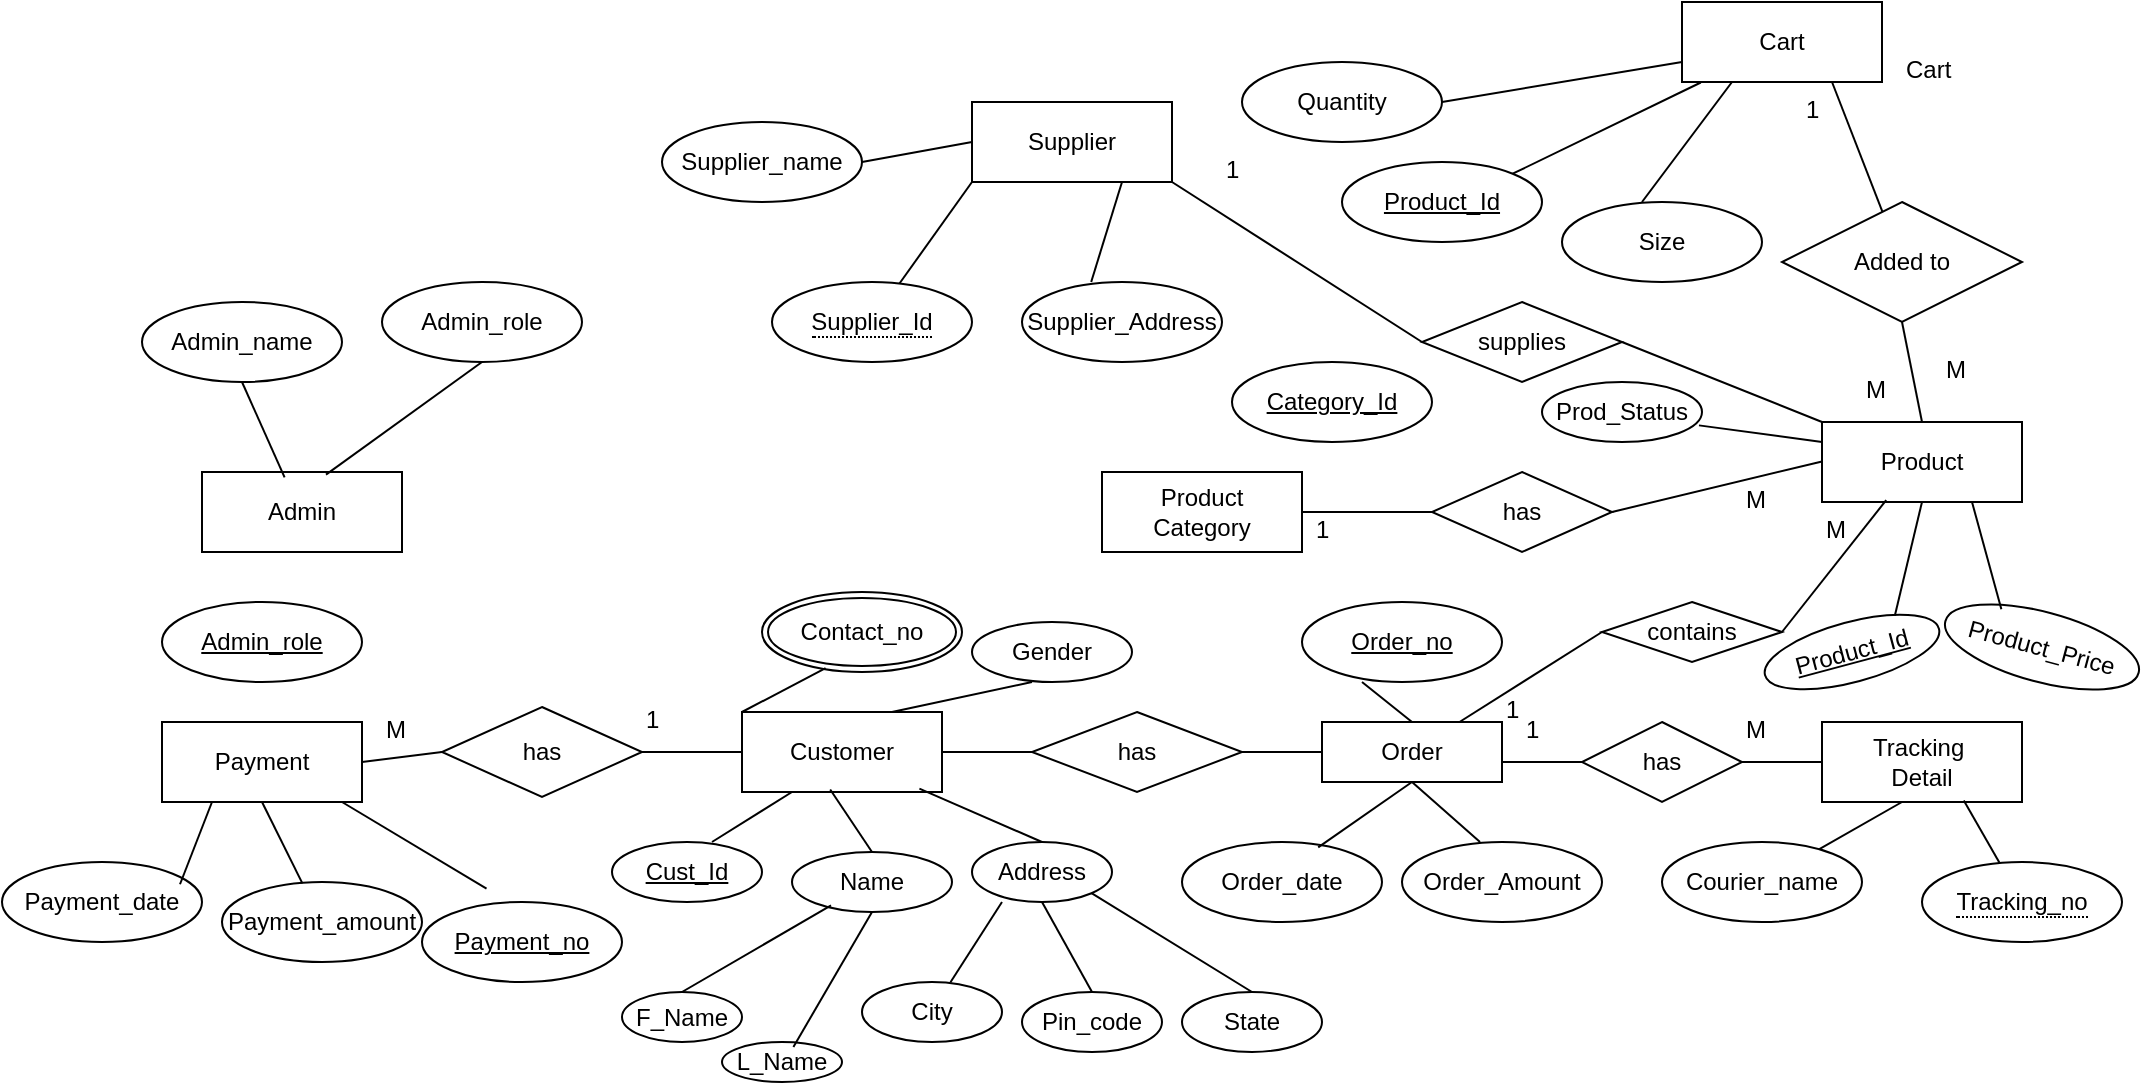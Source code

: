 <mxfile version="27.0.5">
  <diagram name="Page-1" id="hpA-FdxMp2U5agoBRCcL">
    <mxGraphModel dx="1636" dy="443" grid="1" gridSize="10" guides="1" tooltips="1" connect="1" arrows="1" fold="1" page="1" pageScale="1" pageWidth="850" pageHeight="1100" math="0" shadow="0">
      <root>
        <mxCell id="0" />
        <mxCell id="1" parent="0" />
        <mxCell id="492UR5n4Qzq-3vBuhwkM-1" value="Cart" style="whiteSpace=wrap;html=1;align=center;" parent="1" vertex="1">
          <mxGeometry x="730" y="40" width="100" height="40" as="geometry" />
        </mxCell>
        <mxCell id="492UR5n4Qzq-3vBuhwkM-2" value="Quantity" style="ellipse;whiteSpace=wrap;html=1;align=center;" parent="1" vertex="1">
          <mxGeometry x="510" y="70" width="100" height="40" as="geometry" />
        </mxCell>
        <mxCell id="492UR5n4Qzq-3vBuhwkM-4" value="Size" style="ellipse;whiteSpace=wrap;html=1;align=center;" parent="1" vertex="1">
          <mxGeometry x="670" y="140" width="100" height="40" as="geometry" />
        </mxCell>
        <mxCell id="492UR5n4Qzq-3vBuhwkM-6" value="" style="endArrow=none;html=1;rounded=0;exitX=1;exitY=0.5;exitDx=0;exitDy=0;entryX=0;entryY=0.75;entryDx=0;entryDy=0;" parent="1" source="492UR5n4Qzq-3vBuhwkM-2" target="492UR5n4Qzq-3vBuhwkM-1" edge="1">
          <mxGeometry relative="1" as="geometry">
            <mxPoint x="580" y="100" as="sourcePoint" />
            <mxPoint x="740" y="100" as="targetPoint" />
          </mxGeometry>
        </mxCell>
        <mxCell id="492UR5n4Qzq-3vBuhwkM-7" value="" style="endArrow=none;html=1;rounded=0;entryX=0.25;entryY=1;entryDx=0;entryDy=0;" parent="1" target="492UR5n4Qzq-3vBuhwkM-1" edge="1">
          <mxGeometry relative="1" as="geometry">
            <mxPoint x="710" y="140" as="sourcePoint" />
            <mxPoint x="740" y="100" as="targetPoint" />
          </mxGeometry>
        </mxCell>
        <mxCell id="492UR5n4Qzq-3vBuhwkM-8" value="" style="endArrow=none;html=1;rounded=0;entryX=0.094;entryY=1.006;entryDx=0;entryDy=0;entryPerimeter=0;exitX=1;exitY=0;exitDx=0;exitDy=0;" parent="1" source="492UR5n4Qzq-3vBuhwkM-14" target="492UR5n4Qzq-3vBuhwkM-1" edge="1">
          <mxGeometry relative="1" as="geometry">
            <mxPoint x="651.235" y="124.383" as="sourcePoint" />
            <mxPoint x="740" y="100" as="targetPoint" />
          </mxGeometry>
        </mxCell>
        <mxCell id="492UR5n4Qzq-3vBuhwkM-9" value="Added to" style="shape=rhombus;perimeter=rhombusPerimeter;whiteSpace=wrap;html=1;align=center;" parent="1" vertex="1">
          <mxGeometry x="780" y="140" width="120" height="60" as="geometry" />
        </mxCell>
        <mxCell id="492UR5n4Qzq-3vBuhwkM-10" value="Cart" style="text;whiteSpace=wrap;html=1;" parent="1" vertex="1">
          <mxGeometry x="840" y="60" width="60" height="40" as="geometry" />
        </mxCell>
        <mxCell id="492UR5n4Qzq-3vBuhwkM-11" value="" style="endArrow=none;html=1;rounded=0;entryX=0.75;entryY=1;entryDx=0;entryDy=0;" parent="1" source="492UR5n4Qzq-3vBuhwkM-9" target="492UR5n4Qzq-3vBuhwkM-1" edge="1">
          <mxGeometry relative="1" as="geometry">
            <mxPoint x="830" y="130" as="sourcePoint" />
            <mxPoint x="820" y="99.43" as="targetPoint" />
          </mxGeometry>
        </mxCell>
        <mxCell id="492UR5n4Qzq-3vBuhwkM-14" value="Product_Id" style="ellipse;whiteSpace=wrap;html=1;align=center;fontStyle=4;" parent="1" vertex="1">
          <mxGeometry x="560" y="120" width="100" height="40" as="geometry" />
        </mxCell>
        <mxCell id="492UR5n4Qzq-3vBuhwkM-15" value="1" style="text;whiteSpace=wrap;html=1;" parent="1" vertex="1">
          <mxGeometry x="790" y="80" width="60" height="40" as="geometry" />
        </mxCell>
        <mxCell id="492UR5n4Qzq-3vBuhwkM-17" value="" style="endArrow=none;html=1;rounded=0;exitX=0.5;exitY=0;exitDx=0;exitDy=0;" parent="1" source="492UR5n4Qzq-3vBuhwkM-20" edge="1">
          <mxGeometry relative="1" as="geometry">
            <mxPoint x="850" y="240" as="sourcePoint" />
            <mxPoint x="840" y="200" as="targetPoint" />
          </mxGeometry>
        </mxCell>
        <mxCell id="492UR5n4Qzq-3vBuhwkM-18" value="M" style="text;whiteSpace=wrap;html=1;" parent="1" vertex="1">
          <mxGeometry x="820" y="220" width="60" height="40" as="geometry" />
        </mxCell>
        <mxCell id="492UR5n4Qzq-3vBuhwkM-19" value="M" style="text;whiteSpace=wrap;html=1;" parent="1" vertex="1">
          <mxGeometry x="860" y="210" width="60" height="40" as="geometry" />
        </mxCell>
        <mxCell id="492UR5n4Qzq-3vBuhwkM-20" value="Product" style="whiteSpace=wrap;html=1;align=center;" parent="1" vertex="1">
          <mxGeometry x="800" y="250" width="100" height="40" as="geometry" />
        </mxCell>
        <mxCell id="492UR5n4Qzq-3vBuhwkM-21" value="supplies" style="shape=rhombus;perimeter=rhombusPerimeter;whiteSpace=wrap;html=1;align=center;" parent="1" vertex="1">
          <mxGeometry x="600" y="190" width="100" height="40" as="geometry" />
        </mxCell>
        <mxCell id="492UR5n4Qzq-3vBuhwkM-23" value="" style="endArrow=none;html=1;rounded=0;exitX=1;exitY=0.5;exitDx=0;exitDy=0;entryX=0;entryY=0;entryDx=0;entryDy=0;" parent="1" source="492UR5n4Qzq-3vBuhwkM-21" target="492UR5n4Qzq-3vBuhwkM-20" edge="1">
          <mxGeometry relative="1" as="geometry">
            <mxPoint x="610" y="250" as="sourcePoint" />
            <mxPoint x="770" y="250" as="targetPoint" />
          </mxGeometry>
        </mxCell>
        <mxCell id="492UR5n4Qzq-3vBuhwkM-24" value="" style="endArrow=none;html=1;rounded=0;exitX=1;exitY=0.5;exitDx=0;exitDy=0;" parent="1" source="492UR5n4Qzq-3vBuhwkM-27" edge="1">
          <mxGeometry relative="1" as="geometry">
            <mxPoint x="700" y="270" as="sourcePoint" />
            <mxPoint x="800" y="269.71" as="targetPoint" />
          </mxGeometry>
        </mxCell>
        <mxCell id="492UR5n4Qzq-3vBuhwkM-27" value="has" style="shape=rhombus;perimeter=rhombusPerimeter;whiteSpace=wrap;html=1;align=center;" parent="1" vertex="1">
          <mxGeometry x="605" y="275" width="90" height="40" as="geometry" />
        </mxCell>
        <mxCell id="492UR5n4Qzq-3vBuhwkM-28" value="contains" style="shape=rhombus;perimeter=rhombusPerimeter;whiteSpace=wrap;html=1;align=center;" parent="1" vertex="1">
          <mxGeometry x="690" y="340" width="90" height="30" as="geometry" />
        </mxCell>
        <mxCell id="492UR5n4Qzq-3vBuhwkM-29" value="" style="endArrow=none;html=1;rounded=0;exitX=1;exitY=0.5;exitDx=0;exitDy=0;entryX=0.321;entryY=0.977;entryDx=0;entryDy=0;entryPerimeter=0;" parent="1" source="492UR5n4Qzq-3vBuhwkM-28" target="492UR5n4Qzq-3vBuhwkM-20" edge="1">
          <mxGeometry relative="1" as="geometry">
            <mxPoint x="670" y="300" as="sourcePoint" />
            <mxPoint x="830" y="300" as="targetPoint" />
          </mxGeometry>
        </mxCell>
        <mxCell id="492UR5n4Qzq-3vBuhwkM-30" value="" style="endArrow=none;html=1;rounded=0;exitX=0;exitY=0.5;exitDx=0;exitDy=0;" parent="1" source="492UR5n4Qzq-3vBuhwkM-28" target="492UR5n4Qzq-3vBuhwkM-31" edge="1">
          <mxGeometry relative="1" as="geometry">
            <mxPoint x="670" y="300" as="sourcePoint" />
            <mxPoint x="600" y="400" as="targetPoint" />
          </mxGeometry>
        </mxCell>
        <mxCell id="492UR5n4Qzq-3vBuhwkM-31" value="Order" style="whiteSpace=wrap;html=1;align=center;" parent="1" vertex="1">
          <mxGeometry x="550" y="400" width="90" height="30" as="geometry" />
        </mxCell>
        <mxCell id="oqUq-A6yQlzPYhAFowX8-1" value="Supplier" style="whiteSpace=wrap;html=1;align=center;" parent="1" vertex="1">
          <mxGeometry x="375" y="90" width="100" height="40" as="geometry" />
        </mxCell>
        <mxCell id="oqUq-A6yQlzPYhAFowX8-2" value="1" style="text;whiteSpace=wrap;html=1;" parent="1" vertex="1">
          <mxGeometry x="500" y="110" width="60" height="40" as="geometry" />
        </mxCell>
        <mxCell id="oqUq-A6yQlzPYhAFowX8-4" value="" style="endArrow=none;html=1;rounded=0;entryX=0;entryY=0.5;entryDx=0;entryDy=0;exitX=1;exitY=1;exitDx=0;exitDy=0;" parent="1" edge="1">
          <mxGeometry relative="1" as="geometry">
            <mxPoint x="475.0" y="130.0" as="sourcePoint" />
            <mxPoint x="600" y="210" as="targetPoint" />
          </mxGeometry>
        </mxCell>
        <mxCell id="oqUq-A6yQlzPYhAFowX8-5" value="Supplier_name" style="ellipse;whiteSpace=wrap;html=1;align=center;" parent="1" vertex="1">
          <mxGeometry x="220" y="100" width="100" height="40" as="geometry" />
        </mxCell>
        <mxCell id="oqUq-A6yQlzPYhAFowX8-6" value="" style="endArrow=none;html=1;rounded=0;exitX=1;exitY=0.5;exitDx=0;exitDy=0;entryX=0;entryY=0.5;entryDx=0;entryDy=0;" parent="1" source="oqUq-A6yQlzPYhAFowX8-5" target="oqUq-A6yQlzPYhAFowX8-1" edge="1">
          <mxGeometry relative="1" as="geometry">
            <mxPoint x="430" y="190" as="sourcePoint" />
            <mxPoint x="370" y="110" as="targetPoint" />
          </mxGeometry>
        </mxCell>
        <mxCell id="oqUq-A6yQlzPYhAFowX8-7" value="Supplier_Address" style="ellipse;whiteSpace=wrap;html=1;align=center;" parent="1" vertex="1">
          <mxGeometry x="400" y="180" width="100" height="40" as="geometry" />
        </mxCell>
        <mxCell id="oqUq-A6yQlzPYhAFowX8-8" value="&lt;span style=&quot;border-bottom: 1px dotted&quot;&gt;Supplier_Id&lt;/span&gt;" style="ellipse;whiteSpace=wrap;html=1;align=center;" parent="1" vertex="1">
          <mxGeometry x="275" y="180" width="100" height="40" as="geometry" />
        </mxCell>
        <mxCell id="oqUq-A6yQlzPYhAFowX8-9" value="" style="endArrow=none;html=1;rounded=0;entryX=0;entryY=1;entryDx=0;entryDy=0;" parent="1" source="oqUq-A6yQlzPYhAFowX8-8" target="oqUq-A6yQlzPYhAFowX8-1" edge="1">
          <mxGeometry relative="1" as="geometry">
            <mxPoint x="430" y="140" as="sourcePoint" />
            <mxPoint x="590" y="140" as="targetPoint" />
          </mxGeometry>
        </mxCell>
        <mxCell id="oqUq-A6yQlzPYhAFowX8-10" value="" style="endArrow=none;html=1;rounded=0;exitX=0.346;exitY=-0.001;exitDx=0;exitDy=0;exitPerimeter=0;entryX=0.75;entryY=1;entryDx=0;entryDy=0;" parent="1" source="oqUq-A6yQlzPYhAFowX8-7" target="oqUq-A6yQlzPYhAFowX8-1" edge="1">
          <mxGeometry relative="1" as="geometry">
            <mxPoint x="430" y="140" as="sourcePoint" />
            <mxPoint x="590" y="140" as="targetPoint" />
          </mxGeometry>
        </mxCell>
        <mxCell id="oqUq-A6yQlzPYhAFowX8-11" value="Product&lt;div&gt;Category&lt;/div&gt;" style="whiteSpace=wrap;html=1;align=center;" parent="1" vertex="1">
          <mxGeometry x="440" y="275" width="100" height="40" as="geometry" />
        </mxCell>
        <mxCell id="oqUq-A6yQlzPYhAFowX8-12" value="" style="line;strokeWidth=1;rotatable=0;dashed=0;labelPosition=right;align=left;verticalAlign=middle;spacingTop=0;spacingLeft=6;points=[];portConstraint=eastwest;" parent="1" vertex="1">
          <mxGeometry x="540" y="290" width="65" height="10" as="geometry" />
        </mxCell>
        <mxCell id="oqUq-A6yQlzPYhAFowX8-16" value="Category_Id" style="ellipse;whiteSpace=wrap;html=1;align=center;fontStyle=4;" parent="1" vertex="1">
          <mxGeometry x="505" y="220" width="100" height="40" as="geometry" />
        </mxCell>
        <mxCell id="oqUq-A6yQlzPYhAFowX8-17" value="Prod_Status" style="ellipse;whiteSpace=wrap;html=1;align=center;" parent="1" vertex="1">
          <mxGeometry x="660" y="230" width="80" height="30" as="geometry" />
        </mxCell>
        <mxCell id="oqUq-A6yQlzPYhAFowX8-18" value="" style="endArrow=none;html=1;rounded=0;exitX=0.981;exitY=0.723;exitDx=0;exitDy=0;exitPerimeter=0;" parent="1" source="oqUq-A6yQlzPYhAFowX8-17" edge="1">
          <mxGeometry relative="1" as="geometry">
            <mxPoint x="640" y="260" as="sourcePoint" />
            <mxPoint x="800" y="260" as="targetPoint" />
          </mxGeometry>
        </mxCell>
        <mxCell id="oqUq-A6yQlzPYhAFowX8-19" value="1" style="text;whiteSpace=wrap;html=1;" parent="1" vertex="1">
          <mxGeometry x="545" y="290" width="60" height="40" as="geometry" />
        </mxCell>
        <mxCell id="oqUq-A6yQlzPYhAFowX8-20" value="M" style="text;whiteSpace=wrap;html=1;" parent="1" vertex="1">
          <mxGeometry x="760" y="275" width="60" height="40" as="geometry" />
        </mxCell>
        <mxCell id="oqUq-A6yQlzPYhAFowX8-21" value="M" style="text;whiteSpace=wrap;html=1;" parent="1" vertex="1">
          <mxGeometry x="800" y="290" width="60" height="40" as="geometry" />
        </mxCell>
        <mxCell id="oqUq-A6yQlzPYhAFowX8-22" value="Product_Id" style="ellipse;whiteSpace=wrap;html=1;align=center;fontStyle=4;rotation=-15;" parent="1" vertex="1">
          <mxGeometry x="770" y="350" width="90" height="30" as="geometry" />
        </mxCell>
        <mxCell id="oqUq-A6yQlzPYhAFowX8-23" value="" style="endArrow=none;html=1;rounded=0;entryX=0.5;entryY=1;entryDx=0;entryDy=0;exitX=0.782;exitY=0.101;exitDx=0;exitDy=0;exitPerimeter=0;" parent="1" source="oqUq-A6yQlzPYhAFowX8-22" target="492UR5n4Qzq-3vBuhwkM-20" edge="1">
          <mxGeometry relative="1" as="geometry">
            <mxPoint x="840" y="340" as="sourcePoint" />
            <mxPoint x="910" y="315" as="targetPoint" />
          </mxGeometry>
        </mxCell>
        <mxCell id="oqUq-A6yQlzPYhAFowX8-26" value="Product_Price" style="ellipse;whiteSpace=wrap;html=1;align=center;rotation=15;" parent="1" vertex="1">
          <mxGeometry x="860" y="345" width="100" height="35" as="geometry" />
        </mxCell>
        <mxCell id="oqUq-A6yQlzPYhAFowX8-27" value="" style="endArrow=none;html=1;rounded=0;entryX=0.75;entryY=1;entryDx=0;entryDy=0;exitX=0.255;exitY=0.13;exitDx=0;exitDy=0;exitPerimeter=0;" parent="1" source="oqUq-A6yQlzPYhAFowX8-26" target="492UR5n4Qzq-3vBuhwkM-20" edge="1">
          <mxGeometry relative="1" as="geometry">
            <mxPoint x="660" y="320" as="sourcePoint" />
            <mxPoint x="820" y="320" as="targetPoint" />
          </mxGeometry>
        </mxCell>
        <mxCell id="oqUq-A6yQlzPYhAFowX8-32" value="1" style="text;whiteSpace=wrap;html=1;" parent="1" vertex="1">
          <mxGeometry x="640" y="380" width="60" height="40" as="geometry" />
        </mxCell>
        <mxCell id="oqUq-A6yQlzPYhAFowX8-33" value="has" style="shape=rhombus;perimeter=rhombusPerimeter;whiteSpace=wrap;html=1;align=center;" parent="1" vertex="1">
          <mxGeometry x="680" y="400" width="80" height="40" as="geometry" />
        </mxCell>
        <mxCell id="oqUq-A6yQlzPYhAFowX8-34" value="Tracking&amp;nbsp;&lt;div&gt;Detail&lt;/div&gt;" style="whiteSpace=wrap;html=1;align=center;" parent="1" vertex="1">
          <mxGeometry x="800" y="400" width="100" height="40" as="geometry" />
        </mxCell>
        <mxCell id="oqUq-A6yQlzPYhAFowX8-35" value="" style="endArrow=none;html=1;rounded=0;exitX=0;exitY=1;exitDx=0;exitDy=0;entryX=0;entryY=0.5;entryDx=0;entryDy=0;" parent="1" source="oqUq-A6yQlzPYhAFowX8-32" target="oqUq-A6yQlzPYhAFowX8-33" edge="1">
          <mxGeometry relative="1" as="geometry">
            <mxPoint x="660" y="430" as="sourcePoint" />
            <mxPoint x="820" y="430" as="targetPoint" />
          </mxGeometry>
        </mxCell>
        <mxCell id="oqUq-A6yQlzPYhAFowX8-36" value="" style="endArrow=none;html=1;rounded=0;entryX=0;entryY=0.5;entryDx=0;entryDy=0;exitX=1;exitY=0.5;exitDx=0;exitDy=0;" parent="1" source="oqUq-A6yQlzPYhAFowX8-33" target="oqUq-A6yQlzPYhAFowX8-34" edge="1">
          <mxGeometry relative="1" as="geometry">
            <mxPoint x="660" y="390" as="sourcePoint" />
            <mxPoint x="820" y="390" as="targetPoint" />
          </mxGeometry>
        </mxCell>
        <mxCell id="oqUq-A6yQlzPYhAFowX8-37" value="Courier_name" style="ellipse;whiteSpace=wrap;html=1;align=center;" parent="1" vertex="1">
          <mxGeometry x="720" y="460" width="100" height="40" as="geometry" />
        </mxCell>
        <mxCell id="oqUq-A6yQlzPYhAFowX8-38" value="" style="endArrow=none;html=1;rounded=0;" parent="1" source="oqUq-A6yQlzPYhAFowX8-37" edge="1">
          <mxGeometry relative="1" as="geometry">
            <mxPoint x="660" y="390" as="sourcePoint" />
            <mxPoint x="840" y="440" as="targetPoint" />
          </mxGeometry>
        </mxCell>
        <mxCell id="oqUq-A6yQlzPYhAFowX8-39" value="&lt;span style=&quot;border-bottom: 1px dotted&quot;&gt;Tracking_no&lt;/span&gt;" style="ellipse;whiteSpace=wrap;html=1;align=center;" parent="1" vertex="1">
          <mxGeometry x="850" y="470" width="100" height="40" as="geometry" />
        </mxCell>
        <mxCell id="oqUq-A6yQlzPYhAFowX8-40" value="" style="endArrow=none;html=1;rounded=0;entryX=0.709;entryY=0.982;entryDx=0;entryDy=0;entryPerimeter=0;" parent="1" source="oqUq-A6yQlzPYhAFowX8-39" target="oqUq-A6yQlzPYhAFowX8-34" edge="1">
          <mxGeometry relative="1" as="geometry">
            <mxPoint x="660" y="390" as="sourcePoint" />
            <mxPoint x="820" y="390" as="targetPoint" />
          </mxGeometry>
        </mxCell>
        <mxCell id="oqUq-A6yQlzPYhAFowX8-41" value="1" style="text;whiteSpace=wrap;html=1;" parent="1" vertex="1">
          <mxGeometry x="650" y="390" width="60" height="40" as="geometry" />
        </mxCell>
        <mxCell id="oqUq-A6yQlzPYhAFowX8-42" value="M" style="text;whiteSpace=wrap;html=1;" parent="1" vertex="1">
          <mxGeometry x="760" y="390" width="60" height="40" as="geometry" />
        </mxCell>
        <mxCell id="oqUq-A6yQlzPYhAFowX8-43" value="Order_date" style="ellipse;whiteSpace=wrap;html=1;align=center;" parent="1" vertex="1">
          <mxGeometry x="480" y="460" width="100" height="40" as="geometry" />
        </mxCell>
        <mxCell id="oqUq-A6yQlzPYhAFowX8-44" value="Order_Amount" style="ellipse;whiteSpace=wrap;html=1;align=center;" parent="1" vertex="1">
          <mxGeometry x="590" y="460" width="100" height="40" as="geometry" />
        </mxCell>
        <mxCell id="oqUq-A6yQlzPYhAFowX8-45" value="" style="endArrow=none;html=1;rounded=0;exitX=0.681;exitY=0.068;exitDx=0;exitDy=0;exitPerimeter=0;entryX=0.5;entryY=1;entryDx=0;entryDy=0;" parent="1" source="oqUq-A6yQlzPYhAFowX8-43" target="492UR5n4Qzq-3vBuhwkM-31" edge="1">
          <mxGeometry relative="1" as="geometry">
            <mxPoint x="550" y="470" as="sourcePoint" />
            <mxPoint x="710" y="470" as="targetPoint" />
          </mxGeometry>
        </mxCell>
        <mxCell id="oqUq-A6yQlzPYhAFowX8-46" value="" style="endArrow=none;html=1;rounded=0;entryX=0.39;entryY=-0.001;entryDx=0;entryDy=0;entryPerimeter=0;exitX=0.5;exitY=1;exitDx=0;exitDy=0;" parent="1" source="492UR5n4Qzq-3vBuhwkM-31" target="oqUq-A6yQlzPYhAFowX8-44" edge="1">
          <mxGeometry relative="1" as="geometry">
            <mxPoint x="550" y="470" as="sourcePoint" />
            <mxPoint x="710" y="470" as="targetPoint" />
          </mxGeometry>
        </mxCell>
        <mxCell id="oqUq-A6yQlzPYhAFowX8-48" value="Order_no" style="ellipse;whiteSpace=wrap;html=1;align=center;fontStyle=4;" parent="1" vertex="1">
          <mxGeometry x="540" y="340" width="100" height="40" as="geometry" />
        </mxCell>
        <mxCell id="oqUq-A6yQlzPYhAFowX8-49" value="" style="endArrow=none;html=1;rounded=0;exitX=0.5;exitY=0;exitDx=0;exitDy=0;" parent="1" source="492UR5n4Qzq-3vBuhwkM-31" edge="1">
          <mxGeometry relative="1" as="geometry">
            <mxPoint x="410" y="380" as="sourcePoint" />
            <mxPoint x="570" y="380" as="targetPoint" />
          </mxGeometry>
        </mxCell>
        <mxCell id="oqUq-A6yQlzPYhAFowX8-50" value="has" style="shape=rhombus;perimeter=rhombusPerimeter;whiteSpace=wrap;html=1;align=center;" parent="1" vertex="1">
          <mxGeometry x="405" y="395" width="105" height="40" as="geometry" />
        </mxCell>
        <mxCell id="oqUq-A6yQlzPYhAFowX8-51" value="" style="endArrow=none;html=1;rounded=0;exitX=1;exitY=0.5;exitDx=0;exitDy=0;entryX=0;entryY=0.5;entryDx=0;entryDy=0;" parent="1" source="oqUq-A6yQlzPYhAFowX8-50" target="492UR5n4Qzq-3vBuhwkM-31" edge="1">
          <mxGeometry relative="1" as="geometry">
            <mxPoint x="410" y="430" as="sourcePoint" />
            <mxPoint x="550" y="415" as="targetPoint" />
          </mxGeometry>
        </mxCell>
        <mxCell id="oqUq-A6yQlzPYhAFowX8-52" value="Customer" style="whiteSpace=wrap;html=1;align=center;" parent="1" vertex="1">
          <mxGeometry x="260" y="395" width="100" height="40" as="geometry" />
        </mxCell>
        <mxCell id="oqUq-A6yQlzPYhAFowX8-53" value="" style="endArrow=none;html=1;rounded=0;exitX=1;exitY=0.5;exitDx=0;exitDy=0;entryX=0;entryY=0.5;entryDx=0;entryDy=0;" parent="1" source="oqUq-A6yQlzPYhAFowX8-52" target="oqUq-A6yQlzPYhAFowX8-50" edge="1">
          <mxGeometry relative="1" as="geometry">
            <mxPoint x="410" y="380" as="sourcePoint" />
            <mxPoint x="570" y="380" as="targetPoint" />
          </mxGeometry>
        </mxCell>
        <mxCell id="oqUq-A6yQlzPYhAFowX8-54" value="has" style="shape=rhombus;perimeter=rhombusPerimeter;whiteSpace=wrap;html=1;align=center;" parent="1" vertex="1">
          <mxGeometry x="110" y="392.5" width="100" height="45" as="geometry" />
        </mxCell>
        <mxCell id="oqUq-A6yQlzPYhAFowX8-55" value="" style="endArrow=none;html=1;rounded=0;entryX=0;entryY=0.5;entryDx=0;entryDy=0;exitX=1;exitY=0.5;exitDx=0;exitDy=0;" parent="1" source="oqUq-A6yQlzPYhAFowX8-54" target="oqUq-A6yQlzPYhAFowX8-52" edge="1">
          <mxGeometry relative="1" as="geometry">
            <mxPoint x="90" y="400" as="sourcePoint" />
            <mxPoint x="250" y="400" as="targetPoint" />
          </mxGeometry>
        </mxCell>
        <mxCell id="oqUq-A6yQlzPYhAFowX8-56" value="Payment" style="whiteSpace=wrap;html=1;align=center;" parent="1" vertex="1">
          <mxGeometry x="-30" y="400" width="100" height="40" as="geometry" />
        </mxCell>
        <mxCell id="oqUq-A6yQlzPYhAFowX8-57" value="" style="endArrow=none;html=1;rounded=0;entryX=0;entryY=0.5;entryDx=0;entryDy=0;exitX=1;exitY=0.5;exitDx=0;exitDy=0;" parent="1" source="oqUq-A6yQlzPYhAFowX8-56" target="oqUq-A6yQlzPYhAFowX8-54" edge="1">
          <mxGeometry relative="1" as="geometry">
            <mxPoint x="70" y="410" as="sourcePoint" />
            <mxPoint x="330" y="290" as="targetPoint" />
          </mxGeometry>
        </mxCell>
        <mxCell id="oqUq-A6yQlzPYhAFowX8-59" value="1" style="text;whiteSpace=wrap;html=1;" parent="1" vertex="1">
          <mxGeometry x="210" y="385" width="40" height="30" as="geometry" />
        </mxCell>
        <mxCell id="oqUq-A6yQlzPYhAFowX8-60" value="M" style="text;whiteSpace=wrap;html=1;" parent="1" vertex="1">
          <mxGeometry x="80" y="390" width="60" height="40" as="geometry" />
        </mxCell>
        <mxCell id="oqUq-A6yQlzPYhAFowX8-61" value="Payment_date" style="ellipse;whiteSpace=wrap;html=1;align=center;" parent="1" vertex="1">
          <mxGeometry x="-110" y="470" width="100" height="40" as="geometry" />
        </mxCell>
        <mxCell id="oqUq-A6yQlzPYhAFowX8-62" value="Payment_amount" style="ellipse;whiteSpace=wrap;html=1;align=center;" parent="1" vertex="1">
          <mxGeometry y="480" width="100" height="40" as="geometry" />
        </mxCell>
        <mxCell id="oqUq-A6yQlzPYhAFowX8-64" value="" style="endArrow=none;html=1;rounded=0;exitX=0.25;exitY=1;exitDx=0;exitDy=0;entryX=0.89;entryY=0.278;entryDx=0;entryDy=0;entryPerimeter=0;" parent="1" source="oqUq-A6yQlzPYhAFowX8-56" target="oqUq-A6yQlzPYhAFowX8-61" edge="1">
          <mxGeometry relative="1" as="geometry">
            <mxPoint x="50" y="410" as="sourcePoint" />
            <mxPoint x="210" y="410" as="targetPoint" />
          </mxGeometry>
        </mxCell>
        <mxCell id="oqUq-A6yQlzPYhAFowX8-65" value="" style="endArrow=none;html=1;rounded=0;exitX=0.5;exitY=1;exitDx=0;exitDy=0;entryX=0.402;entryY=0.017;entryDx=0;entryDy=0;entryPerimeter=0;" parent="1" source="oqUq-A6yQlzPYhAFowX8-56" target="oqUq-A6yQlzPYhAFowX8-62" edge="1">
          <mxGeometry relative="1" as="geometry">
            <mxPoint x="50" y="410" as="sourcePoint" />
            <mxPoint x="40" y="470" as="targetPoint" />
          </mxGeometry>
        </mxCell>
        <mxCell id="oqUq-A6yQlzPYhAFowX8-66" value="" style="endArrow=none;html=1;rounded=0;" parent="1" edge="1">
          <mxGeometry relative="1" as="geometry">
            <mxPoint x="60" y="440" as="sourcePoint" />
            <mxPoint x="132.265" y="483.359" as="targetPoint" />
          </mxGeometry>
        </mxCell>
        <mxCell id="oqUq-A6yQlzPYhAFowX8-67" value="Payment_no" style="ellipse;whiteSpace=wrap;html=1;align=center;fontStyle=4;" parent="1" vertex="1">
          <mxGeometry x="100" y="490" width="100" height="40" as="geometry" />
        </mxCell>
        <mxCell id="oqUq-A6yQlzPYhAFowX8-68" value="Contact_no" style="ellipse;shape=doubleEllipse;margin=3;whiteSpace=wrap;html=1;align=center;" parent="1" vertex="1">
          <mxGeometry x="270" y="335" width="100" height="40" as="geometry" />
        </mxCell>
        <mxCell id="oqUq-A6yQlzPYhAFowX8-69" value="" style="endArrow=none;html=1;rounded=0;exitX=0.318;exitY=0.952;exitDx=0;exitDy=0;exitPerimeter=0;entryX=0;entryY=0;entryDx=0;entryDy=0;" parent="1" source="oqUq-A6yQlzPYhAFowX8-68" target="oqUq-A6yQlzPYhAFowX8-52" edge="1">
          <mxGeometry relative="1" as="geometry">
            <mxPoint x="220" y="390" as="sourcePoint" />
            <mxPoint x="270" y="390" as="targetPoint" />
          </mxGeometry>
        </mxCell>
        <mxCell id="oqUq-A6yQlzPYhAFowX8-73" value="Address" style="ellipse;whiteSpace=wrap;html=1;align=center;" parent="1" vertex="1">
          <mxGeometry x="375" y="460" width="70" height="30" as="geometry" />
        </mxCell>
        <mxCell id="oqUq-A6yQlzPYhAFowX8-74" value="Name" style="ellipse;whiteSpace=wrap;html=1;align=center;" parent="1" vertex="1">
          <mxGeometry x="285" y="465" width="80" height="30" as="geometry" />
        </mxCell>
        <mxCell id="oqUq-A6yQlzPYhAFowX8-75" value="" style="endArrow=none;html=1;rounded=0;exitX=0.5;exitY=0;exitDx=0;exitDy=0;entryX=0.25;entryY=1;entryDx=0;entryDy=0;" parent="1" target="oqUq-A6yQlzPYhAFowX8-52" edge="1">
          <mxGeometry relative="1" as="geometry">
            <mxPoint x="245" y="460" as="sourcePoint" />
            <mxPoint x="290" y="440" as="targetPoint" />
          </mxGeometry>
        </mxCell>
        <mxCell id="oqUq-A6yQlzPYhAFowX8-76" value="" style="endArrow=none;html=1;rounded=0;exitX=0.441;exitY=0.969;exitDx=0;exitDy=0;exitPerimeter=0;entryX=0.5;entryY=0;entryDx=0;entryDy=0;" parent="1" source="oqUq-A6yQlzPYhAFowX8-52" target="oqUq-A6yQlzPYhAFowX8-74" edge="1">
          <mxGeometry relative="1" as="geometry">
            <mxPoint x="220" y="390" as="sourcePoint" />
            <mxPoint x="330" y="460" as="targetPoint" />
          </mxGeometry>
        </mxCell>
        <mxCell id="oqUq-A6yQlzPYhAFowX8-77" value="" style="endArrow=none;html=1;rounded=0;entryX=0.5;entryY=0;entryDx=0;entryDy=0;exitX=0.887;exitY=0.958;exitDx=0;exitDy=0;exitPerimeter=0;" parent="1" source="oqUq-A6yQlzPYhAFowX8-52" target="oqUq-A6yQlzPYhAFowX8-73" edge="1">
          <mxGeometry relative="1" as="geometry">
            <mxPoint x="350" y="440" as="sourcePoint" />
            <mxPoint x="380" y="390" as="targetPoint" />
          </mxGeometry>
        </mxCell>
        <mxCell id="oqUq-A6yQlzPYhAFowX8-78" value="Cust_Id" style="ellipse;whiteSpace=wrap;html=1;align=center;fontStyle=4;" parent="1" vertex="1">
          <mxGeometry x="195" y="460" width="75" height="30" as="geometry" />
        </mxCell>
        <mxCell id="oqUq-A6yQlzPYhAFowX8-79" value="City" style="ellipse;whiteSpace=wrap;html=1;align=center;" parent="1" vertex="1">
          <mxGeometry x="320" y="530" width="70" height="30" as="geometry" />
        </mxCell>
        <mxCell id="oqUq-A6yQlzPYhAFowX8-80" value="" style="endArrow=none;html=1;rounded=0;entryX=0.632;entryY=0.003;entryDx=0;entryDy=0;entryPerimeter=0;" parent="1" target="oqUq-A6yQlzPYhAFowX8-79" edge="1">
          <mxGeometry relative="1" as="geometry">
            <mxPoint x="390" y="490" as="sourcePoint" />
            <mxPoint x="460" y="490" as="targetPoint" />
          </mxGeometry>
        </mxCell>
        <mxCell id="oqUq-A6yQlzPYhAFowX8-82" value="Pin_code" style="ellipse;whiteSpace=wrap;html=1;align=center;" parent="1" vertex="1">
          <mxGeometry x="400" y="535" width="70" height="30" as="geometry" />
        </mxCell>
        <mxCell id="oqUq-A6yQlzPYhAFowX8-83" value="State" style="ellipse;whiteSpace=wrap;html=1;align=center;" parent="1" vertex="1">
          <mxGeometry x="480" y="535" width="70" height="30" as="geometry" />
        </mxCell>
        <mxCell id="oqUq-A6yQlzPYhAFowX8-84" value="" style="endArrow=none;html=1;rounded=0;entryX=0.5;entryY=0;entryDx=0;entryDy=0;exitX=1;exitY=1;exitDx=0;exitDy=0;" parent="1" source="oqUq-A6yQlzPYhAFowX8-73" target="oqUq-A6yQlzPYhAFowX8-83" edge="1">
          <mxGeometry relative="1" as="geometry">
            <mxPoint x="300" y="490" as="sourcePoint" />
            <mxPoint x="460" y="490" as="targetPoint" />
          </mxGeometry>
        </mxCell>
        <mxCell id="oqUq-A6yQlzPYhAFowX8-85" value="" style="endArrow=none;html=1;rounded=0;entryX=0.5;entryY=0;entryDx=0;entryDy=0;" parent="1" target="oqUq-A6yQlzPYhAFowX8-82" edge="1">
          <mxGeometry relative="1" as="geometry">
            <mxPoint x="410" y="490" as="sourcePoint" />
            <mxPoint x="430" y="530" as="targetPoint" />
          </mxGeometry>
        </mxCell>
        <mxCell id="oqUq-A6yQlzPYhAFowX8-86" value="F_Name" style="ellipse;whiteSpace=wrap;html=1;align=center;" parent="1" vertex="1">
          <mxGeometry x="200" y="535" width="60" height="25" as="geometry" />
        </mxCell>
        <mxCell id="oqUq-A6yQlzPYhAFowX8-87" value="L_Name" style="ellipse;whiteSpace=wrap;html=1;align=center;" parent="1" vertex="1">
          <mxGeometry x="250" y="560" width="60" height="20" as="geometry" />
        </mxCell>
        <mxCell id="oqUq-A6yQlzPYhAFowX8-88" value="" style="endArrow=none;html=1;rounded=0;exitX=0.5;exitY=0;exitDx=0;exitDy=0;entryX=0.244;entryY=0.89;entryDx=0;entryDy=0;entryPerimeter=0;" parent="1" source="oqUq-A6yQlzPYhAFowX8-86" target="oqUq-A6yQlzPYhAFowX8-74" edge="1">
          <mxGeometry relative="1" as="geometry">
            <mxPoint x="300" y="490" as="sourcePoint" />
            <mxPoint x="460" y="490" as="targetPoint" />
          </mxGeometry>
        </mxCell>
        <mxCell id="oqUq-A6yQlzPYhAFowX8-89" value="" style="endArrow=none;html=1;rounded=0;exitX=0.595;exitY=0.125;exitDx=0;exitDy=0;exitPerimeter=0;entryX=0.5;entryY=1;entryDx=0;entryDy=0;" parent="1" source="oqUq-A6yQlzPYhAFowX8-87" target="oqUq-A6yQlzPYhAFowX8-74" edge="1">
          <mxGeometry relative="1" as="geometry">
            <mxPoint x="300" y="490" as="sourcePoint" />
            <mxPoint x="460" y="490" as="targetPoint" />
          </mxGeometry>
        </mxCell>
        <mxCell id="oqUq-A6yQlzPYhAFowX8-90" value="Gender" style="ellipse;whiteSpace=wrap;html=1;align=center;" parent="1" vertex="1">
          <mxGeometry x="375" y="350" width="80" height="30" as="geometry" />
        </mxCell>
        <mxCell id="judFYCnGdd0YtXlcsLdU-1" value="Admin" style="whiteSpace=wrap;html=1;align=center;" vertex="1" parent="1">
          <mxGeometry x="-10" y="275" width="100" height="40" as="geometry" />
        </mxCell>
        <mxCell id="judFYCnGdd0YtXlcsLdU-2" value="Admin_name" style="ellipse;whiteSpace=wrap;html=1;align=center;" vertex="1" parent="1">
          <mxGeometry x="-40" y="190" width="100" height="40" as="geometry" />
        </mxCell>
        <mxCell id="judFYCnGdd0YtXlcsLdU-3" value="Admin_role" style="ellipse;whiteSpace=wrap;html=1;align=center;" vertex="1" parent="1">
          <mxGeometry x="80" y="180" width="100" height="40" as="geometry" />
        </mxCell>
        <mxCell id="judFYCnGdd0YtXlcsLdU-4" value="" style="endArrow=none;html=1;rounded=0;exitX=0.62;exitY=0.033;exitDx=0;exitDy=0;exitPerimeter=0;entryX=0.5;entryY=1;entryDx=0;entryDy=0;" edge="1" parent="1" source="judFYCnGdd0YtXlcsLdU-1" target="judFYCnGdd0YtXlcsLdU-3">
          <mxGeometry relative="1" as="geometry">
            <mxPoint x="260" y="250" as="sourcePoint" />
            <mxPoint x="420" y="250" as="targetPoint" />
          </mxGeometry>
        </mxCell>
        <mxCell id="judFYCnGdd0YtXlcsLdU-5" value="" style="endArrow=none;html=1;rounded=0;entryX=0.5;entryY=1;entryDx=0;entryDy=0;exitX=0.413;exitY=0.067;exitDx=0;exitDy=0;exitPerimeter=0;" edge="1" parent="1" source="judFYCnGdd0YtXlcsLdU-1" target="judFYCnGdd0YtXlcsLdU-2">
          <mxGeometry relative="1" as="geometry">
            <mxPoint x="30" y="270" as="sourcePoint" />
            <mxPoint x="420" y="250" as="targetPoint" />
          </mxGeometry>
        </mxCell>
        <mxCell id="judFYCnGdd0YtXlcsLdU-7" value="Admin_role" style="ellipse;whiteSpace=wrap;html=1;align=center;fontStyle=4;" vertex="1" parent="1">
          <mxGeometry x="-30" y="340" width="100" height="40" as="geometry" />
        </mxCell>
        <mxCell id="judFYCnGdd0YtXlcsLdU-9" value="" style="endArrow=none;html=1;rounded=0;exitX=0.75;exitY=0;exitDx=0;exitDy=0;" edge="1" parent="1" source="oqUq-A6yQlzPYhAFowX8-52">
          <mxGeometry relative="1" as="geometry">
            <mxPoint x="260" y="250" as="sourcePoint" />
            <mxPoint x="405" y="380" as="targetPoint" />
          </mxGeometry>
        </mxCell>
      </root>
    </mxGraphModel>
  </diagram>
</mxfile>
